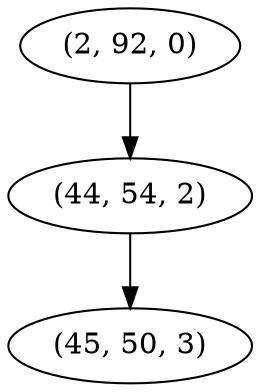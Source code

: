 digraph tree {
    "(2, 92, 0)";
    "(44, 54, 2)";
    "(45, 50, 3)";
    "(2, 92, 0)" -> "(44, 54, 2)";
    "(44, 54, 2)" -> "(45, 50, 3)";
}
